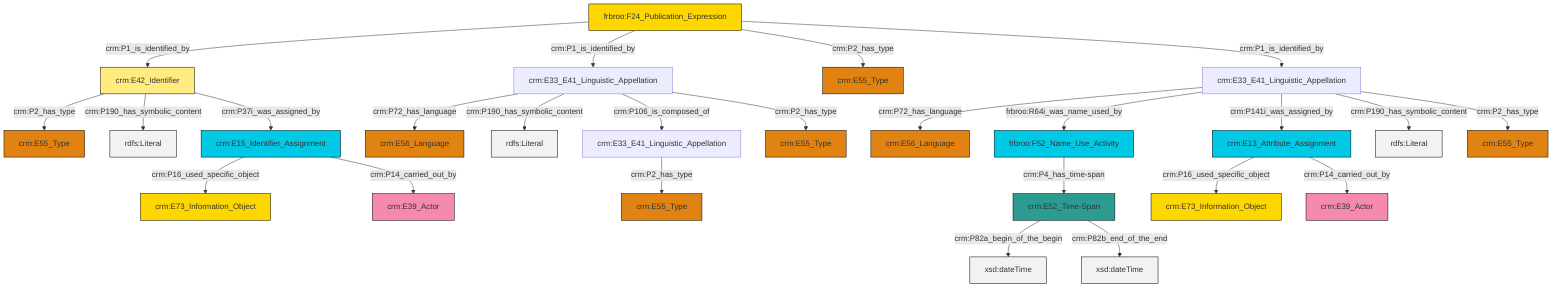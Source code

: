 graph TD
classDef Literal fill:#f2f2f2,stroke:#000000;
classDef CRM_Entity fill:#FFFFFF,stroke:#000000;
classDef Temporal_Entity fill:#00C9E6, stroke:#000000;
classDef Type fill:#E18312, stroke:#000000;
classDef Time-Span fill:#2C9C91, stroke:#000000;
classDef Appellation fill:#FFEB7F, stroke:#000000;
classDef Place fill:#008836, stroke:#000000;
classDef Persistent_Item fill:#B266B2, stroke:#000000;
classDef Conceptual_Object fill:#FFD700, stroke:#000000;
classDef Physical_Thing fill:#D2B48C, stroke:#000000;
classDef Actor fill:#f58aad, stroke:#000000;
classDef PC_Classes fill:#4ce600, stroke:#000000;
classDef Multi fill:#cccccc,stroke:#000000;

2["frbroo:F24_Publication_Expression"]:::Conceptual_Object -->|crm:P1_is_identified_by| 3["crm:E42_Identifier"]:::Appellation
3["crm:E42_Identifier"]:::Appellation -->|crm:P2_has_type| 4["crm:E55_Type"]:::Type
10["crm:E15_Identifier_Assignment"]:::Temporal_Entity -->|crm:P16_used_specific_object| 11["crm:E73_Information_Object"]:::Conceptual_Object
12["crm:E13_Attribute_Assignment"]:::Temporal_Entity -->|crm:P16_used_specific_object| 5["crm:E73_Information_Object"]:::Conceptual_Object
2["frbroo:F24_Publication_Expression"]:::Conceptual_Object -->|crm:P1_is_identified_by| 15["crm:E33_E41_Linguistic_Appellation"]:::Default
15["crm:E33_E41_Linguistic_Appellation"]:::Default -->|crm:P72_has_language| 20["crm:E56_Language"]:::Type
16["crm:E33_E41_Linguistic_Appellation"]:::Default -->|crm:P72_has_language| 22["crm:E56_Language"]:::Type
10["crm:E15_Identifier_Assignment"]:::Temporal_Entity -->|crm:P14_carried_out_by| 23["crm:E39_Actor"]:::Actor
2["frbroo:F24_Publication_Expression"]:::Conceptual_Object -->|crm:P2_has_type| 18["crm:E55_Type"]:::Type
15["crm:E33_E41_Linguistic_Appellation"]:::Default -->|crm:P190_has_symbolic_content| 26[rdfs:Literal]:::Literal
28["crm:E52_Time-Span"]:::Time-Span -->|crm:P82a_begin_of_the_begin| 29[xsd:dateTime]:::Literal
16["crm:E33_E41_Linguistic_Appellation"]:::Default -->|frbroo:R64i_was_name_used_by| 30["frbroo:F52_Name_Use_Activity"]:::Temporal_Entity
15["crm:E33_E41_Linguistic_Appellation"]:::Default -->|crm:P106_is_composed_of| 24["crm:E33_E41_Linguistic_Appellation"]:::Default
30["frbroo:F52_Name_Use_Activity"]:::Temporal_Entity -->|crm:P4_has_time-span| 28["crm:E52_Time-Span"]:::Time-Span
16["crm:E33_E41_Linguistic_Appellation"]:::Default -->|crm:P141i_was_assigned_by| 12["crm:E13_Attribute_Assignment"]:::Temporal_Entity
12["crm:E13_Attribute_Assignment"]:::Temporal_Entity -->|crm:P14_carried_out_by| 0["crm:E39_Actor"]:::Actor
3["crm:E42_Identifier"]:::Appellation -->|crm:P190_has_symbolic_content| 32[rdfs:Literal]:::Literal
16["crm:E33_E41_Linguistic_Appellation"]:::Default -->|crm:P190_has_symbolic_content| 33[rdfs:Literal]:::Literal
3["crm:E42_Identifier"]:::Appellation -->|crm:P37i_was_assigned_by| 10["crm:E15_Identifier_Assignment"]:::Temporal_Entity
2["frbroo:F24_Publication_Expression"]:::Conceptual_Object -->|crm:P1_is_identified_by| 16["crm:E33_E41_Linguistic_Appellation"]:::Default
15["crm:E33_E41_Linguistic_Appellation"]:::Default -->|crm:P2_has_type| 13["crm:E55_Type"]:::Type
16["crm:E33_E41_Linguistic_Appellation"]:::Default -->|crm:P2_has_type| 37["crm:E55_Type"]:::Type
24["crm:E33_E41_Linguistic_Appellation"]:::Default -->|crm:P2_has_type| 8["crm:E55_Type"]:::Type
28["crm:E52_Time-Span"]:::Time-Span -->|crm:P82b_end_of_the_end| 46[xsd:dateTime]:::Literal